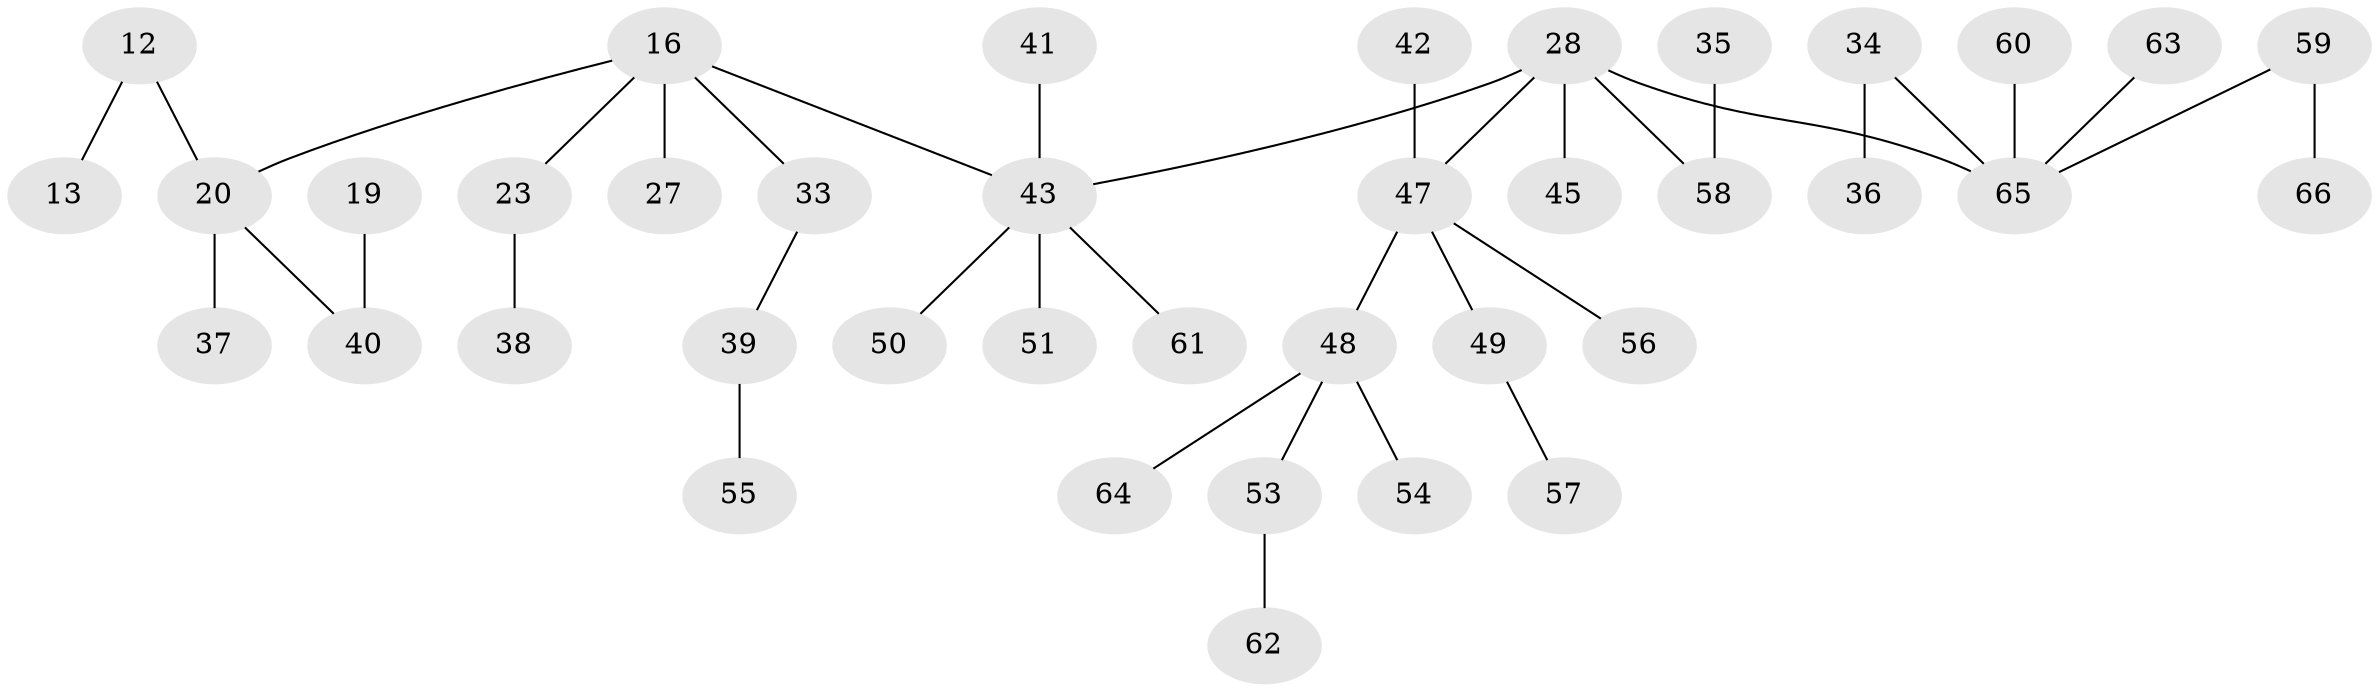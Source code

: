 // original degree distribution, {4: 0.06060606060606061, 2: 0.2727272727272727, 1: 0.45454545454545453, 5: 0.045454545454545456, 3: 0.16666666666666666}
// Generated by graph-tools (version 1.1) at 2025/57/03/04/25 21:57:02]
// undirected, 39 vertices, 38 edges
graph export_dot {
graph [start="1"]
  node [color=gray90,style=filled];
  12;
  13;
  16 [super="+7"];
  19;
  20 [super="+11"];
  23;
  27;
  28 [super="+26"];
  33;
  34 [super="+21"];
  35;
  36;
  37;
  38;
  39;
  40 [super="+10"];
  41;
  42;
  43 [super="+18"];
  45;
  47 [super="+6"];
  48 [super="+24+25"];
  49;
  50;
  51;
  53;
  54;
  55;
  56;
  57;
  58 [super="+32"];
  59;
  60;
  61;
  62;
  63;
  64;
  65 [super="+52+46"];
  66;
  12 -- 13;
  12 -- 20;
  16 -- 23;
  16 -- 33;
  16 -- 20;
  16 -- 27;
  16 -- 43;
  19 -- 40;
  20 -- 37;
  20 -- 40;
  23 -- 38;
  28 -- 45;
  28 -- 65;
  28 -- 43;
  28 -- 47;
  28 -- 58;
  33 -- 39;
  34 -- 36;
  34 -- 65;
  35 -- 58;
  39 -- 55;
  41 -- 43;
  42 -- 47;
  43 -- 51;
  43 -- 50;
  43 -- 61;
  47 -- 56;
  47 -- 49;
  47 -- 48;
  48 -- 54;
  48 -- 64;
  48 -- 53;
  49 -- 57;
  53 -- 62;
  59 -- 66;
  59 -- 65;
  60 -- 65;
  63 -- 65;
}

